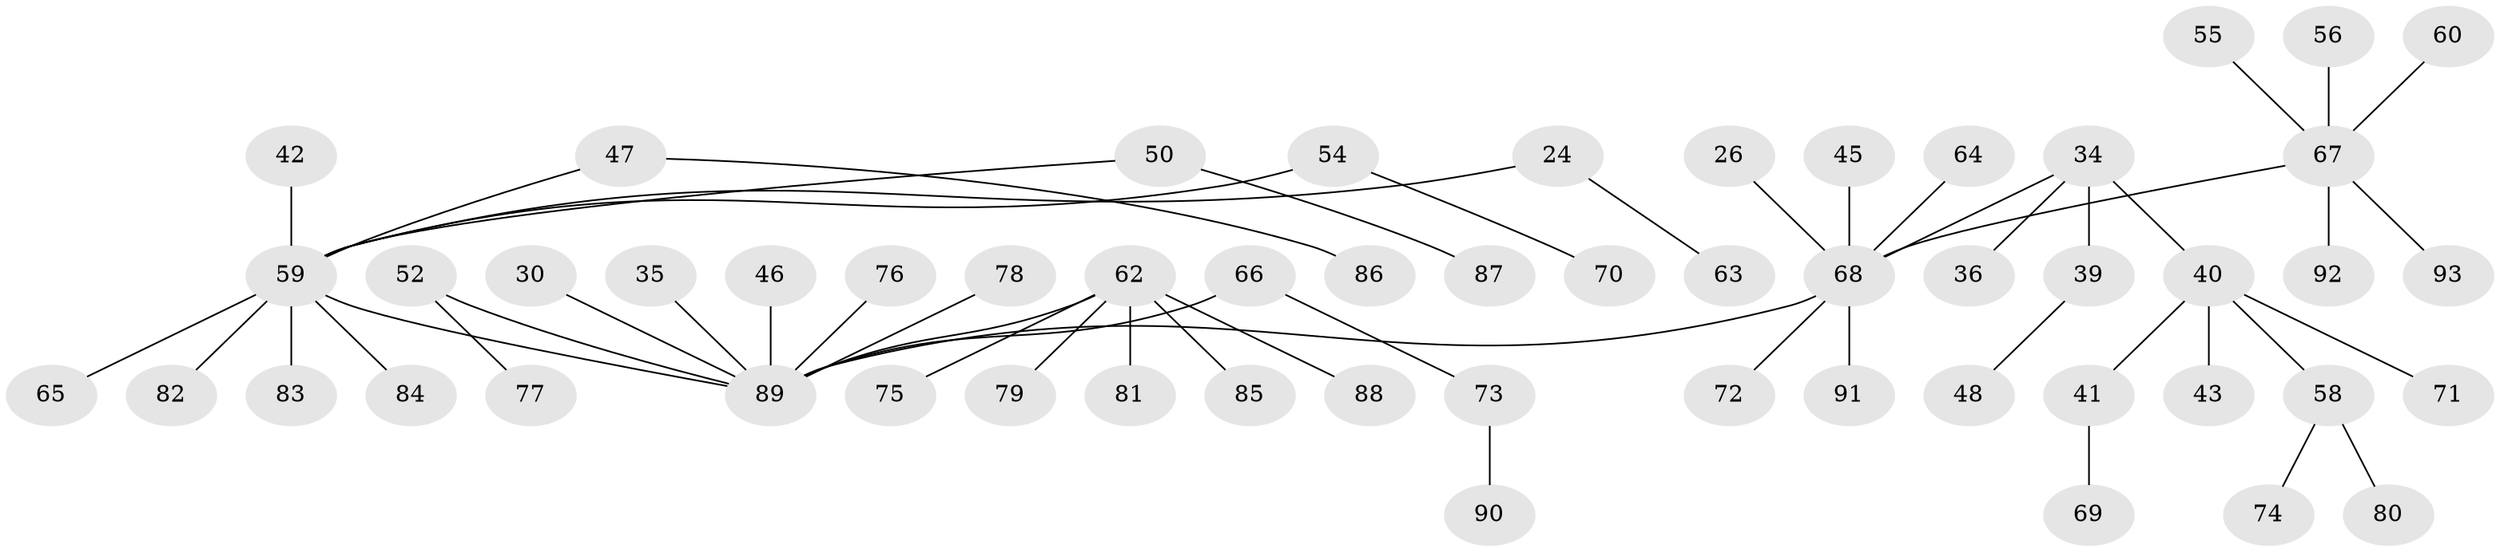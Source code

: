 // original degree distribution, {7: 0.021505376344086023, 2: 0.3225806451612903, 5: 0.03225806451612903, 3: 0.07526881720430108, 4: 0.06451612903225806, 6: 0.010752688172043012, 1: 0.4731182795698925}
// Generated by graph-tools (version 1.1) at 2025/55/03/04/25 21:55:46]
// undirected, 55 vertices, 54 edges
graph export_dot {
graph [start="1"]
  node [color=gray90,style=filled];
  24;
  26;
  30;
  34;
  35;
  36;
  39;
  40 [super="+37"];
  41;
  42;
  43;
  45;
  46;
  47;
  48;
  50;
  52;
  54;
  55;
  56;
  58;
  59 [super="+44+23+6+28+25+53"];
  60;
  62 [super="+57"];
  63;
  64 [super="+20+22"];
  65;
  66 [super="+11+61"];
  67 [super="+33+49+51"];
  68 [super="+19+14"];
  69;
  70;
  71;
  72;
  73;
  74;
  75;
  76;
  77;
  78;
  79;
  80;
  81;
  82;
  83;
  84;
  85;
  86;
  87;
  88;
  89 [super="+5+3+13"];
  90;
  91;
  92;
  93;
  24 -- 63;
  24 -- 59;
  26 -- 68;
  30 -- 89;
  34 -- 36;
  34 -- 39;
  34 -- 68;
  34 -- 40;
  35 -- 89;
  39 -- 48;
  40 -- 58;
  40 -- 71;
  40 -- 41;
  40 -- 43;
  41 -- 69;
  42 -- 59;
  45 -- 68;
  46 -- 89;
  47 -- 86;
  47 -- 59;
  50 -- 87;
  50 -- 59;
  52 -- 77;
  52 -- 89;
  54 -- 70;
  54 -- 59;
  55 -- 67;
  56 -- 67;
  58 -- 74;
  58 -- 80;
  59 -- 65;
  59 -- 89;
  59 -- 84;
  59 -- 82;
  59 -- 83;
  60 -- 67;
  62 -- 85;
  62 -- 81;
  62 -- 88;
  62 -- 89;
  62 -- 75;
  62 -- 79;
  64 -- 68;
  66 -- 73;
  66 -- 89;
  67 -- 68;
  67 -- 93;
  67 -- 92;
  68 -- 89;
  68 -- 72;
  68 -- 91;
  73 -- 90;
  76 -- 89;
  78 -- 89;
}
